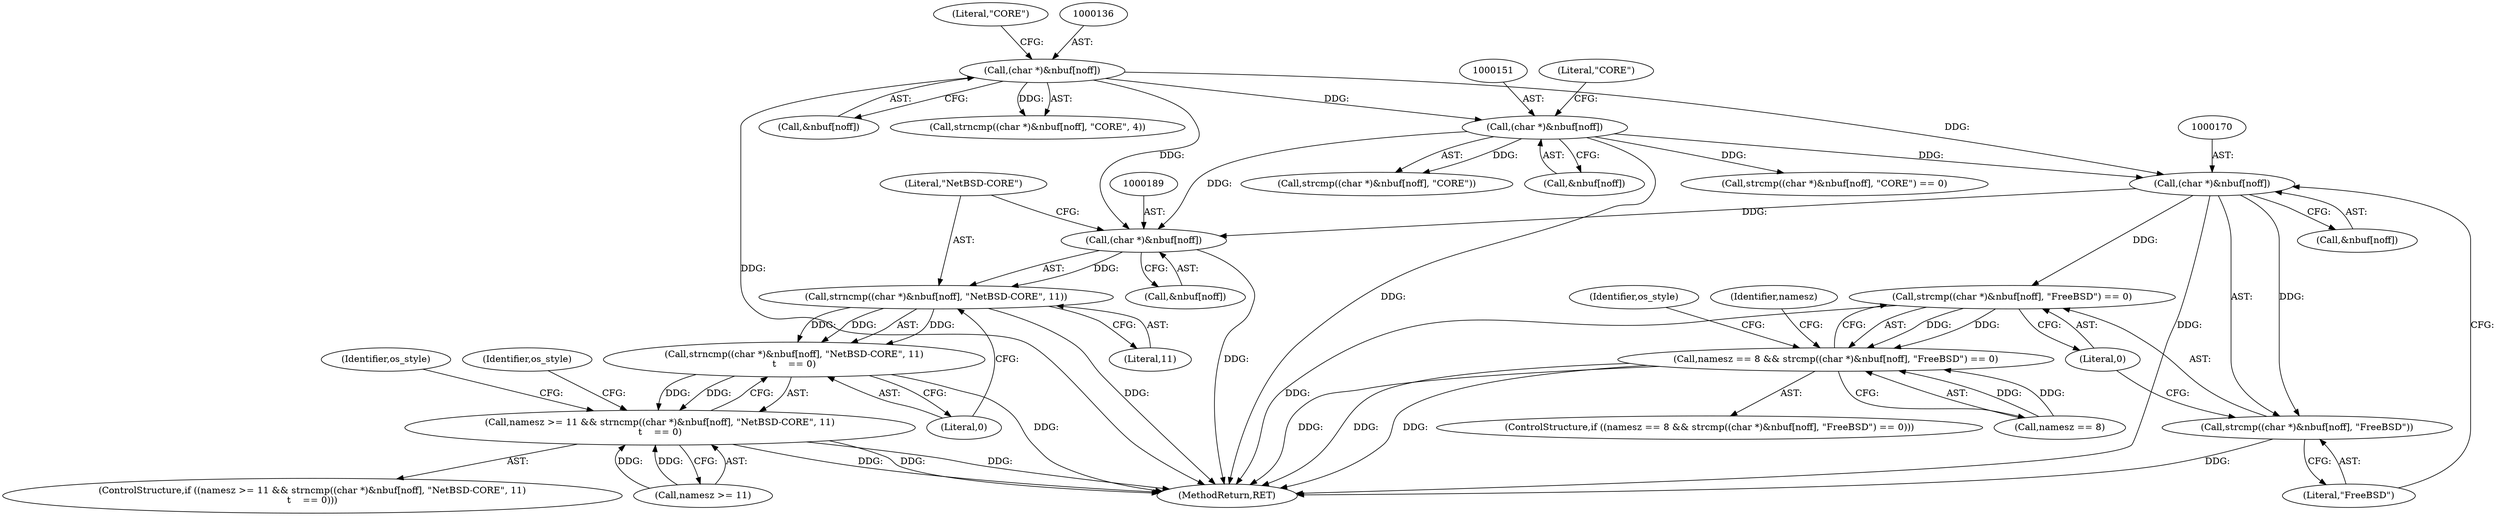 digraph "0_file_2858eaf99f6cc5aae129bcbf1e24ad160240185f@array" {
"1000169" [label="(Call,(char *)&nbuf[noff])"];
"1000150" [label="(Call,(char *)&nbuf[noff])"];
"1000135" [label="(Call,(char *)&nbuf[noff])"];
"1000167" [label="(Call,strcmp((char *)&nbuf[noff], \"FreeBSD\") == 0)"];
"1000163" [label="(Call,namesz == 8 && strcmp((char *)&nbuf[noff], \"FreeBSD\") == 0)"];
"1000168" [label="(Call,strcmp((char *)&nbuf[noff], \"FreeBSD\"))"];
"1000188" [label="(Call,(char *)&nbuf[noff])"];
"1000187" [label="(Call,strncmp((char *)&nbuf[noff], \"NetBSD-CORE\", 11))"];
"1000186" [label="(Call,strncmp((char *)&nbuf[noff], \"NetBSD-CORE\", 11)\n\t    == 0)"];
"1000182" [label="(Call,namesz >= 11 && strncmp((char *)&nbuf[noff], \"NetBSD-CORE\", 11)\n\t    == 0)"];
"1000188" [label="(Call,(char *)&nbuf[noff])"];
"1000190" [label="(Call,&nbuf[noff])"];
"1000187" [label="(Call,strncmp((char *)&nbuf[noff], \"NetBSD-CORE\", 11))"];
"1000148" [label="(Call,strcmp((char *)&nbuf[noff], \"CORE\") == 0)"];
"1000183" [label="(Call,namesz >= 11)"];
"1000199" [label="(Identifier,os_style)"];
"1000184" [label="(Identifier,namesz)"];
"1000194" [label="(Literal,\"NetBSD-CORE\")"];
"1000186" [label="(Call,strncmp((char *)&nbuf[noff], \"NetBSD-CORE\", 11)\n\t    == 0)"];
"1000169" [label="(Call,(char *)&nbuf[noff])"];
"1000181" [label="(ControlStructure,if ((namesz >= 11 && strncmp((char *)&nbuf[noff], \"NetBSD-CORE\", 11)\n\t    == 0)))"];
"1000152" [label="(Call,&nbuf[noff])"];
"1000196" [label="(Literal,0)"];
"1000137" [label="(Call,&nbuf[noff])"];
"1000134" [label="(Call,strncmp((char *)&nbuf[noff], \"CORE\", 4))"];
"1000162" [label="(ControlStructure,if ((namesz == 8 && strcmp((char *)&nbuf[noff], \"FreeBSD\") == 0)))"];
"1000176" [label="(Literal,0)"];
"1000135" [label="(Call,(char *)&nbuf[noff])"];
"1000204" [label="(Identifier,os_style)"];
"1000195" [label="(Literal,11)"];
"1000141" [label="(Literal,\"CORE\")"];
"1000171" [label="(Call,&nbuf[noff])"];
"1000164" [label="(Call,namesz == 8)"];
"1000163" [label="(Call,namesz == 8 && strcmp((char *)&nbuf[noff], \"FreeBSD\") == 0)"];
"1000182" [label="(Call,namesz >= 11 && strncmp((char *)&nbuf[noff], \"NetBSD-CORE\", 11)\n\t    == 0)"];
"1000150" [label="(Call,(char *)&nbuf[noff])"];
"1000156" [label="(Literal,\"CORE\")"];
"1000167" [label="(Call,strcmp((char *)&nbuf[noff], \"FreeBSD\") == 0)"];
"1000548" [label="(MethodReturn,RET)"];
"1000179" [label="(Identifier,os_style)"];
"1000175" [label="(Literal,\"FreeBSD\")"];
"1000149" [label="(Call,strcmp((char *)&nbuf[noff], \"CORE\"))"];
"1000168" [label="(Call,strcmp((char *)&nbuf[noff], \"FreeBSD\"))"];
"1000169" -> "1000168"  [label="AST: "];
"1000169" -> "1000171"  [label="CFG: "];
"1000170" -> "1000169"  [label="AST: "];
"1000171" -> "1000169"  [label="AST: "];
"1000175" -> "1000169"  [label="CFG: "];
"1000169" -> "1000548"  [label="DDG: "];
"1000169" -> "1000167"  [label="DDG: "];
"1000169" -> "1000168"  [label="DDG: "];
"1000150" -> "1000169"  [label="DDG: "];
"1000135" -> "1000169"  [label="DDG: "];
"1000169" -> "1000188"  [label="DDG: "];
"1000150" -> "1000149"  [label="AST: "];
"1000150" -> "1000152"  [label="CFG: "];
"1000151" -> "1000150"  [label="AST: "];
"1000152" -> "1000150"  [label="AST: "];
"1000156" -> "1000150"  [label="CFG: "];
"1000150" -> "1000548"  [label="DDG: "];
"1000150" -> "1000148"  [label="DDG: "];
"1000150" -> "1000149"  [label="DDG: "];
"1000135" -> "1000150"  [label="DDG: "];
"1000150" -> "1000188"  [label="DDG: "];
"1000135" -> "1000134"  [label="AST: "];
"1000135" -> "1000137"  [label="CFG: "];
"1000136" -> "1000135"  [label="AST: "];
"1000137" -> "1000135"  [label="AST: "];
"1000141" -> "1000135"  [label="CFG: "];
"1000135" -> "1000548"  [label="DDG: "];
"1000135" -> "1000134"  [label="DDG: "];
"1000135" -> "1000188"  [label="DDG: "];
"1000167" -> "1000163"  [label="AST: "];
"1000167" -> "1000176"  [label="CFG: "];
"1000168" -> "1000167"  [label="AST: "];
"1000176" -> "1000167"  [label="AST: "];
"1000163" -> "1000167"  [label="CFG: "];
"1000167" -> "1000548"  [label="DDG: "];
"1000167" -> "1000163"  [label="DDG: "];
"1000167" -> "1000163"  [label="DDG: "];
"1000163" -> "1000162"  [label="AST: "];
"1000163" -> "1000164"  [label="CFG: "];
"1000164" -> "1000163"  [label="AST: "];
"1000179" -> "1000163"  [label="CFG: "];
"1000184" -> "1000163"  [label="CFG: "];
"1000163" -> "1000548"  [label="DDG: "];
"1000163" -> "1000548"  [label="DDG: "];
"1000163" -> "1000548"  [label="DDG: "];
"1000164" -> "1000163"  [label="DDG: "];
"1000164" -> "1000163"  [label="DDG: "];
"1000168" -> "1000175"  [label="CFG: "];
"1000175" -> "1000168"  [label="AST: "];
"1000176" -> "1000168"  [label="CFG: "];
"1000168" -> "1000548"  [label="DDG: "];
"1000188" -> "1000187"  [label="AST: "];
"1000188" -> "1000190"  [label="CFG: "];
"1000189" -> "1000188"  [label="AST: "];
"1000190" -> "1000188"  [label="AST: "];
"1000194" -> "1000188"  [label="CFG: "];
"1000188" -> "1000548"  [label="DDG: "];
"1000188" -> "1000187"  [label="DDG: "];
"1000187" -> "1000186"  [label="AST: "];
"1000187" -> "1000195"  [label="CFG: "];
"1000194" -> "1000187"  [label="AST: "];
"1000195" -> "1000187"  [label="AST: "];
"1000196" -> "1000187"  [label="CFG: "];
"1000187" -> "1000548"  [label="DDG: "];
"1000187" -> "1000186"  [label="DDG: "];
"1000187" -> "1000186"  [label="DDG: "];
"1000187" -> "1000186"  [label="DDG: "];
"1000186" -> "1000182"  [label="AST: "];
"1000186" -> "1000196"  [label="CFG: "];
"1000196" -> "1000186"  [label="AST: "];
"1000182" -> "1000186"  [label="CFG: "];
"1000186" -> "1000548"  [label="DDG: "];
"1000186" -> "1000182"  [label="DDG: "];
"1000186" -> "1000182"  [label="DDG: "];
"1000182" -> "1000181"  [label="AST: "];
"1000182" -> "1000183"  [label="CFG: "];
"1000183" -> "1000182"  [label="AST: "];
"1000199" -> "1000182"  [label="CFG: "];
"1000204" -> "1000182"  [label="CFG: "];
"1000182" -> "1000548"  [label="DDG: "];
"1000182" -> "1000548"  [label="DDG: "];
"1000182" -> "1000548"  [label="DDG: "];
"1000183" -> "1000182"  [label="DDG: "];
"1000183" -> "1000182"  [label="DDG: "];
}
